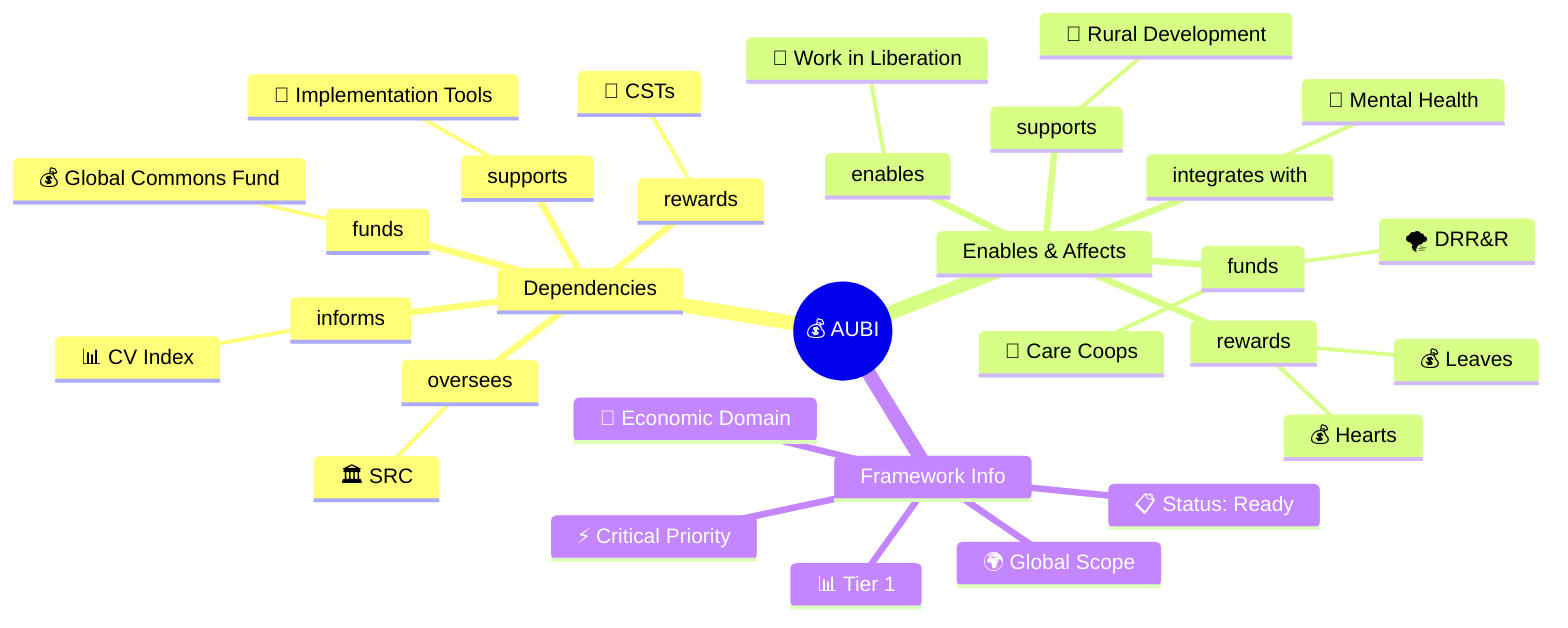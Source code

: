 mindmap
  root(("💰 AUBI"))
    Dependencies
      funds
        💰 Global Commons Fund
      oversees
        🏛️ SRC
      rewards
        🏢 CSTs
      informs
        📊 CV Index
      supports
        🧰 Implementation Tools
    Enables & Affects
      rewards
        💰 Hearts
        💰 Leaves
      funds
        🌪️ DRR&R
        🏢 Care Coops
      integrates with
        🧠 Mental Health
      supports
        🚜 Rural Development
      enables
        👥 Work in Liberation
    Framework Info
      📊 Tier 1
      🎯 Economic Domain
      🌍 Global Scope
      ⚡ Critical Priority
      📋 Status: Ready